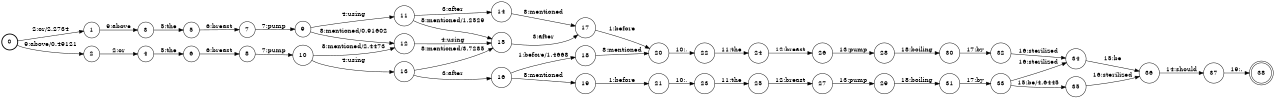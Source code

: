 digraph FST {
rankdir = LR;
size = "8.5,11";
label = "";
center = 1;
orientation = Portrait;
ranksep = "0.4";
nodesep = "0.25";
0 [label = "0", shape = circle, style = bold, fontsize = 14]
	0 -> 1 [label = "2:or/2.2734", fontsize = 14];
	0 -> 2 [label = "9:above/0.49121", fontsize = 14];
1 [label = "1", shape = circle, style = solid, fontsize = 14]
	1 -> 3 [label = "9:above", fontsize = 14];
2 [label = "2", shape = circle, style = solid, fontsize = 14]
	2 -> 4 [label = "2:or", fontsize = 14];
3 [label = "3", shape = circle, style = solid, fontsize = 14]
	3 -> 5 [label = "5:the", fontsize = 14];
4 [label = "4", shape = circle, style = solid, fontsize = 14]
	4 -> 6 [label = "5:the", fontsize = 14];
5 [label = "5", shape = circle, style = solid, fontsize = 14]
	5 -> 7 [label = "6:breast", fontsize = 14];
6 [label = "6", shape = circle, style = solid, fontsize = 14]
	6 -> 8 [label = "6:breast", fontsize = 14];
7 [label = "7", shape = circle, style = solid, fontsize = 14]
	7 -> 9 [label = "7:pump", fontsize = 14];
8 [label = "8", shape = circle, style = solid, fontsize = 14]
	8 -> 10 [label = "7:pump", fontsize = 14];
9 [label = "9", shape = circle, style = solid, fontsize = 14]
	9 -> 11 [label = "4:using", fontsize = 14];
	9 -> 12 [label = "8:mentioned/0.91602", fontsize = 14];
10 [label = "10", shape = circle, style = solid, fontsize = 14]
	10 -> 13 [label = "4:using", fontsize = 14];
	10 -> 12 [label = "8:mentioned/2.4473", fontsize = 14];
11 [label = "11", shape = circle, style = solid, fontsize = 14]
	11 -> 14 [label = "3:after", fontsize = 14];
	11 -> 15 [label = "8:mentioned/1.2529", fontsize = 14];
12 [label = "12", shape = circle, style = solid, fontsize = 14]
	12 -> 15 [label = "4:using", fontsize = 14];
13 [label = "13", shape = circle, style = solid, fontsize = 14]
	13 -> 16 [label = "3:after", fontsize = 14];
	13 -> 15 [label = "8:mentioned/3.7285", fontsize = 14];
14 [label = "14", shape = circle, style = solid, fontsize = 14]
	14 -> 17 [label = "8:mentioned", fontsize = 14];
15 [label = "15", shape = circle, style = solid, fontsize = 14]
	15 -> 17 [label = "3:after", fontsize = 14];
16 [label = "16", shape = circle, style = solid, fontsize = 14]
	16 -> 18 [label = "1:before/1.4668", fontsize = 14];
	16 -> 19 [label = "8:mentioned", fontsize = 14];
17 [label = "17", shape = circle, style = solid, fontsize = 14]
	17 -> 20 [label = "1:before", fontsize = 14];
18 [label = "18", shape = circle, style = solid, fontsize = 14]
	18 -> 20 [label = "8:mentioned", fontsize = 14];
19 [label = "19", shape = circle, style = solid, fontsize = 14]
	19 -> 21 [label = "1:before", fontsize = 14];
20 [label = "20", shape = circle, style = solid, fontsize = 14]
	20 -> 22 [label = "10:,", fontsize = 14];
21 [label = "21", shape = circle, style = solid, fontsize = 14]
	21 -> 23 [label = "10:,", fontsize = 14];
22 [label = "22", shape = circle, style = solid, fontsize = 14]
	22 -> 24 [label = "11:the", fontsize = 14];
23 [label = "23", shape = circle, style = solid, fontsize = 14]
	23 -> 25 [label = "11:the", fontsize = 14];
24 [label = "24", shape = circle, style = solid, fontsize = 14]
	24 -> 26 [label = "12:breast", fontsize = 14];
25 [label = "25", shape = circle, style = solid, fontsize = 14]
	25 -> 27 [label = "12:breast", fontsize = 14];
26 [label = "26", shape = circle, style = solid, fontsize = 14]
	26 -> 28 [label = "13:pump", fontsize = 14];
27 [label = "27", shape = circle, style = solid, fontsize = 14]
	27 -> 29 [label = "13:pump", fontsize = 14];
28 [label = "28", shape = circle, style = solid, fontsize = 14]
	28 -> 30 [label = "18:boiling", fontsize = 14];
29 [label = "29", shape = circle, style = solid, fontsize = 14]
	29 -> 31 [label = "18:boiling", fontsize = 14];
30 [label = "30", shape = circle, style = solid, fontsize = 14]
	30 -> 32 [label = "17:by", fontsize = 14];
31 [label = "31", shape = circle, style = solid, fontsize = 14]
	31 -> 33 [label = "17:by", fontsize = 14];
32 [label = "32", shape = circle, style = solid, fontsize = 14]
	32 -> 34 [label = "16:sterilized", fontsize = 14];
33 [label = "33", shape = circle, style = solid, fontsize = 14]
	33 -> 35 [label = "15:be/4.6445", fontsize = 14];
	33 -> 34 [label = "16:sterilized", fontsize = 14];
34 [label = "34", shape = circle, style = solid, fontsize = 14]
	34 -> 36 [label = "15:be", fontsize = 14];
35 [label = "35", shape = circle, style = solid, fontsize = 14]
	35 -> 36 [label = "16:sterilized", fontsize = 14];
36 [label = "36", shape = circle, style = solid, fontsize = 14]
	36 -> 37 [label = "14:should", fontsize = 14];
37 [label = "37", shape = circle, style = solid, fontsize = 14]
	37 -> 38 [label = "19:.", fontsize = 14];
38 [label = "38", shape = doublecircle, style = solid, fontsize = 14]
}

